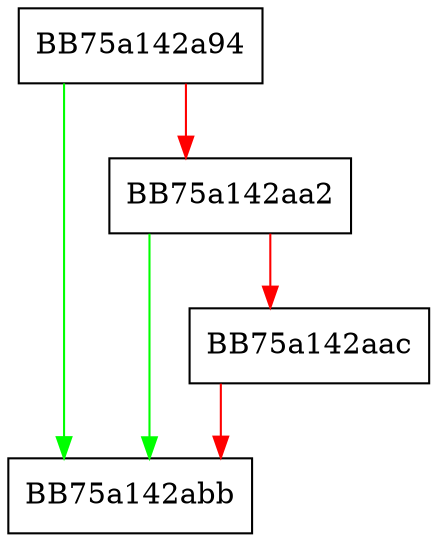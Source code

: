digraph GetTrueName {
  node [shape="box"];
  graph [splines=ortho];
  BB75a142a94 -> BB75a142abb [color="green"];
  BB75a142a94 -> BB75a142aa2 [color="red"];
  BB75a142aa2 -> BB75a142abb [color="green"];
  BB75a142aa2 -> BB75a142aac [color="red"];
  BB75a142aac -> BB75a142abb [color="red"];
}